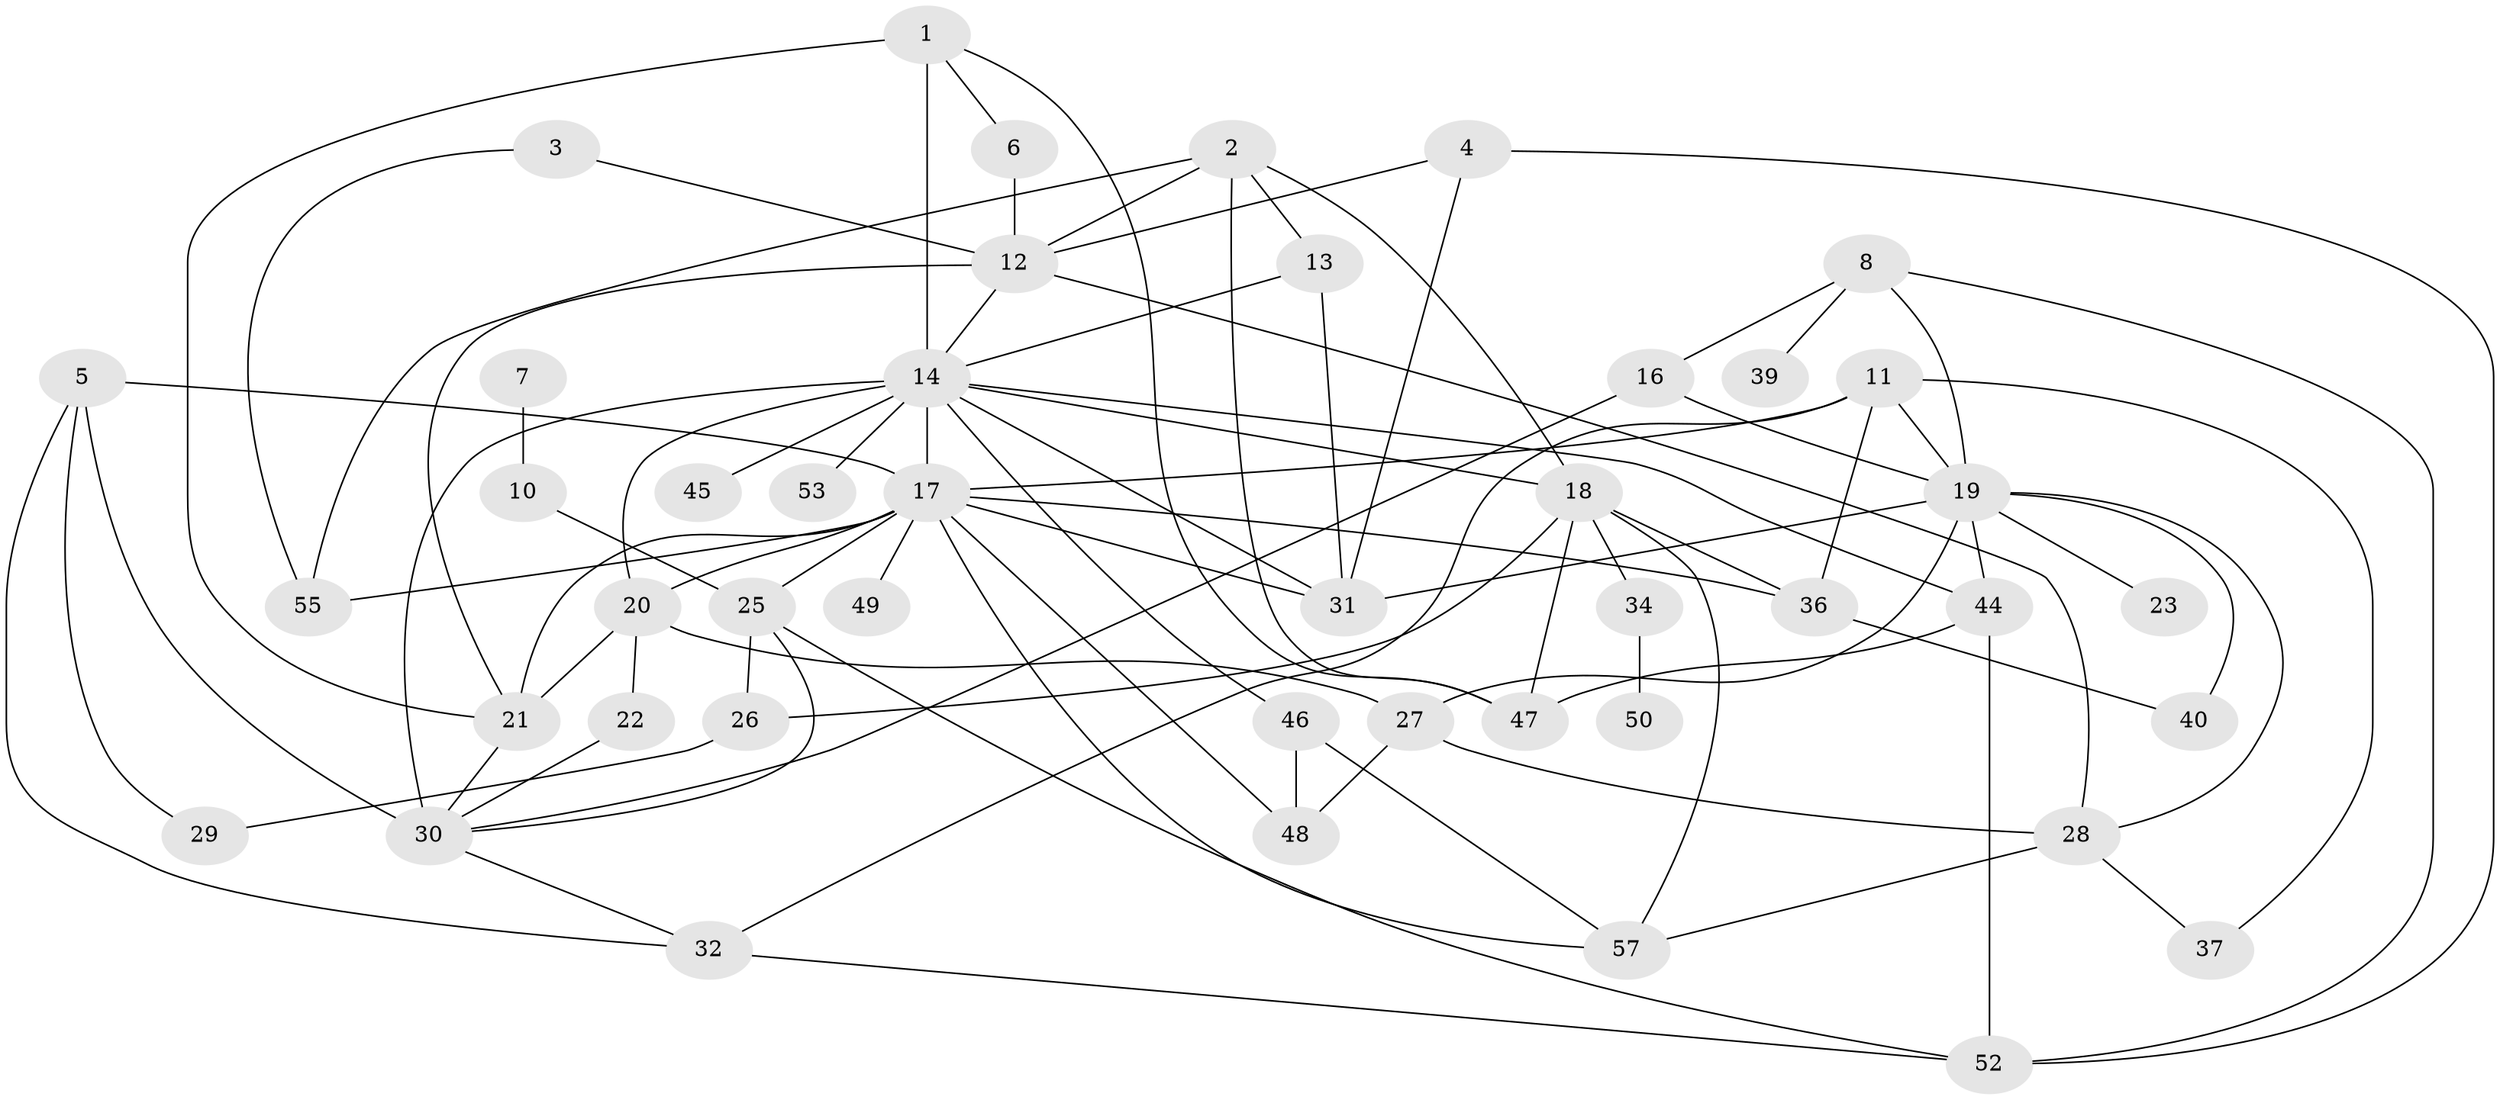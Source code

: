 // original degree distribution, {2: 0.2831858407079646, 5: 0.09734513274336283, 3: 0.18584070796460178, 1: 0.1415929203539823, 0: 0.09734513274336283, 6: 0.035398230088495575, 7: 0.017699115044247787, 4: 0.13274336283185842, 8: 0.008849557522123894}
// Generated by graph-tools (version 1.1) at 2025/48/03/04/25 22:48:34]
// undirected, 45 vertices, 87 edges
graph export_dot {
  node [color=gray90,style=filled];
  1;
  2;
  3;
  4;
  5;
  6;
  7;
  8;
  10;
  11;
  12;
  13;
  14;
  16;
  17;
  18;
  19;
  20;
  21;
  22;
  23;
  25;
  26;
  27;
  28;
  29;
  30;
  31;
  32;
  34;
  36;
  37;
  39;
  40;
  44;
  45;
  46;
  47;
  48;
  49;
  50;
  52;
  53;
  55;
  57;
  1 -- 6 [weight=1.0];
  1 -- 14 [weight=2.0];
  1 -- 21 [weight=1.0];
  1 -- 47 [weight=1.0];
  2 -- 12 [weight=1.0];
  2 -- 13 [weight=1.0];
  2 -- 18 [weight=1.0];
  2 -- 47 [weight=1.0];
  2 -- 55 [weight=1.0];
  3 -- 12 [weight=1.0];
  3 -- 55 [weight=1.0];
  4 -- 12 [weight=1.0];
  4 -- 31 [weight=1.0];
  4 -- 52 [weight=1.0];
  5 -- 17 [weight=1.0];
  5 -- 29 [weight=1.0];
  5 -- 30 [weight=1.0];
  5 -- 32 [weight=1.0];
  6 -- 12 [weight=1.0];
  7 -- 10 [weight=1.0];
  8 -- 16 [weight=1.0];
  8 -- 19 [weight=1.0];
  8 -- 39 [weight=1.0];
  8 -- 52 [weight=1.0];
  10 -- 25 [weight=1.0];
  11 -- 17 [weight=1.0];
  11 -- 19 [weight=1.0];
  11 -- 32 [weight=1.0];
  11 -- 36 [weight=1.0];
  11 -- 37 [weight=1.0];
  12 -- 14 [weight=1.0];
  12 -- 21 [weight=1.0];
  12 -- 28 [weight=1.0];
  13 -- 14 [weight=3.0];
  13 -- 31 [weight=1.0];
  14 -- 17 [weight=1.0];
  14 -- 18 [weight=1.0];
  14 -- 20 [weight=1.0];
  14 -- 30 [weight=5.0];
  14 -- 31 [weight=1.0];
  14 -- 44 [weight=1.0];
  14 -- 45 [weight=1.0];
  14 -- 46 [weight=1.0];
  14 -- 53 [weight=1.0];
  16 -- 19 [weight=1.0];
  16 -- 30 [weight=1.0];
  17 -- 20 [weight=1.0];
  17 -- 21 [weight=2.0];
  17 -- 25 [weight=1.0];
  17 -- 31 [weight=1.0];
  17 -- 36 [weight=1.0];
  17 -- 48 [weight=1.0];
  17 -- 49 [weight=1.0];
  17 -- 55 [weight=1.0];
  17 -- 57 [weight=1.0];
  18 -- 26 [weight=1.0];
  18 -- 34 [weight=1.0];
  18 -- 36 [weight=1.0];
  18 -- 47 [weight=1.0];
  18 -- 57 [weight=1.0];
  19 -- 23 [weight=1.0];
  19 -- 27 [weight=1.0];
  19 -- 28 [weight=1.0];
  19 -- 31 [weight=1.0];
  19 -- 40 [weight=1.0];
  19 -- 44 [weight=1.0];
  20 -- 21 [weight=1.0];
  20 -- 22 [weight=1.0];
  20 -- 27 [weight=1.0];
  21 -- 30 [weight=1.0];
  22 -- 30 [weight=1.0];
  25 -- 26 [weight=1.0];
  25 -- 30 [weight=1.0];
  25 -- 52 [weight=1.0];
  26 -- 29 [weight=1.0];
  27 -- 28 [weight=1.0];
  27 -- 48 [weight=1.0];
  28 -- 37 [weight=1.0];
  28 -- 57 [weight=1.0];
  30 -- 32 [weight=1.0];
  32 -- 52 [weight=1.0];
  34 -- 50 [weight=1.0];
  36 -- 40 [weight=1.0];
  44 -- 47 [weight=1.0];
  44 -- 52 [weight=1.0];
  46 -- 48 [weight=1.0];
  46 -- 57 [weight=1.0];
}
